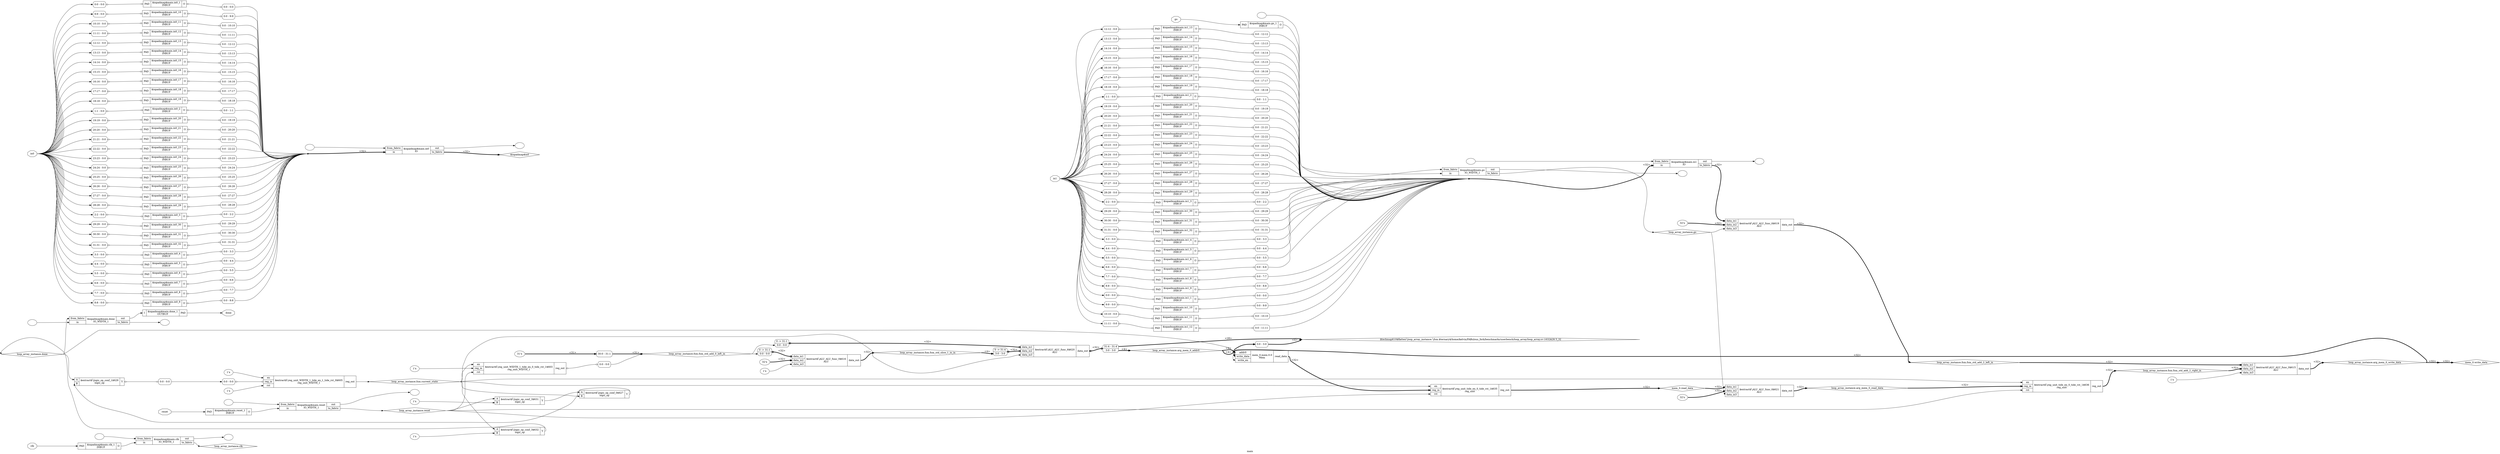 digraph "main" {
label="main";
rankdir="LR";
remincross=true;
n14 [ shape=octagon, label="clk", color="black", fontcolor="black"];
n15 [ shape=octagon, label="done", color="black", fontcolor="black"];
n16 [ shape=octagon, label="go", color="black", fontcolor="black"];
n17 [ shape=octagon, label="in0", color="black", fontcolor="black"];
n18 [ shape=octagon, label="in1", color="black", fontcolor="black"];
n19 [ shape=diamond, label="loop_array_instance.arg_mem_0_addr0", color="black", fontcolor="black"];
n20 [ shape=diamond, label="loop_array_instance.arg_mem_0_read_data", color="black", fontcolor="black"];
n21 [ shape=diamond, label="loop_array_instance.arg_mem_0_write_data", color="black", fontcolor="black"];
n22 [ shape=diamond, label="loop_array_instance.clk", color="black", fontcolor="black"];
n23 [ shape=diamond, label="loop_array_instance.done", color="black", fontcolor="black"];
n24 [ shape=diamond, label="loop_array_instance.fsm.current_state", color="black", fontcolor="black"];
n25 [ shape=diamond, label="loop_array_instance.fsm.fsm_std_add_0_left_in", color="black", fontcolor="black"];
n26 [ shape=diamond, label="loop_array_instance.fsm.fsm_std_add_2_left_in", color="black", fontcolor="black"];
n27 [ shape=diamond, label="loop_array_instance.fsm.fsm_std_add_2_right_in", color="black", fontcolor="black"];
n28 [ shape=diamond, label="loop_array_instance.fsm.fsm_std_slice_1_in_in", color="black", fontcolor="black"];
n29 [ shape=diamond, label="loop_array_instance.go", color="black", fontcolor="black"];
n30 [ shape=diamond, label="loop_array_instance.reset", color="black", fontcolor="black"];
n31 [ shape=diamond, label="mem_0.read_data", color="black", fontcolor="black"];
n32 [ shape=diamond, label="mem_0.write_data", color="black", fontcolor="black"];
n33 [ shape=octagon, label="reset", color="black", fontcolor="black"];
v0 [ label="1'x" ];
c38 [ shape=record, label="{{<p34> data_in1|<p35> data_in2|<p36> data_in3}|$extract$&#9586;ALU_ALU_func_0$615\nALU|{<p37> data_out}}",  ];
v2 [ label="32'x" ];
v3 [ label="1'x" ];
c39 [ shape=record, label="{{<p34> data_in1|<p35> data_in2|<p36> data_in3}|$extract$&#9586;ALU_ALU_func_0$616\nALU|{<p37> data_out}}",  ];
x1 [ shape=record, style=rounded, label="0 -&gt; 31:1 |<s0> 0:0 - 0:0 ", color="black", fontcolor="black" ];
x1:e -> c39:p34:w [arrowhead=odiamond, arrowtail=odiamond, dir=both, color="black", fontcolor="black", style="setlinewidth(3)", label="<32>"];
v4 [ label="32'x" ];
c40 [ shape=record, label="{{<p34> data_in1|<p35> data_in2|<p36> data_in3}|$extract$&#9586;ALU_ALU_func_6$619\nALU|{<p37> data_out}}",  ];
c41 [ shape=record, label="{{<p34> data_in1|<p35> data_in2|<p36> data_in3}|$extract$&#9586;ALU_ALU_func_6$620\nALU|{<p37> data_out}}",  ];
x5 [ shape=record, style=rounded, label="0 -&gt; 31:1 |<s0> 0:0 - 0:0 ", color="black", fontcolor="black" ];
x5:e -> c41:p34:w [arrowhead=odiamond, arrowtail=odiamond, dir=both, color="black", fontcolor="black", style="setlinewidth(3)", label="<32>"];
x6 [ shape=record, style=rounded, label="0 -&gt; 31:4 |<s0> 3:0 - 3:0 ", color="black", fontcolor="black" ];
x6:e -> c41:p35:w [arrowhead=odiamond, arrowtail=odiamond, dir=both, color="black", fontcolor="black", style="setlinewidth(3)", label="<32>"];
x7 [ shape=record, style=rounded, label="<s1> 31:4 - 31:4 |<s0> 3:0 - 3:0 ", color="black", fontcolor="black" ];
c41:p37:e -> x7:w [arrowhead=odiamond, arrowtail=odiamond, dir=both, color="black", fontcolor="black", style="setlinewidth(3)", label="<32>"];
v8 [ label="32'x" ];
c42 [ shape=record, label="{{<p34> data_in1|<p35> data_in2|<p36> data_in3}|$extract$&#9586;ALU_ALU_func_6$621\nALU|{<p37> data_out}}",  ];
c46 [ shape=record, label="{{<p43> A|<p44> B}|$extract$&#9586;logic_op_conf_0$627\nlogic_op|{<p45> Y}}",  ];
c47 [ shape=record, label="{{<p43> A|<p44> B}|$extract$&#9586;logic_op_conf_1$629\nlogic_op|{<p45> Y}}",  ];
x9 [ shape=record, style=rounded, label="<s0> 0:0 - 0:0 ", color="black", fontcolor="black" ];
c47:p45:e -> x9:w [arrowhead=odiamond, arrowtail=odiamond, dir=both, color="black", fontcolor="black", label=""];
v10 [ label="1'x" ];
c48 [ shape=record, label="{{<p43> A|<p44> B}|$extract$&#9586;logic_op_conf_3$631\nlogic_op|{<p45> Y}}",  ];
v11 [ label="1'x" ];
c49 [ shape=record, label="{{<p43> A|<p44> B}|$extract$&#9586;logic_op_conf_3$632\nlogic_op|{<p45> Y}}",  ];
v12 [ label="1'x" ];
c54 [ shape=record, label="{{<p50> en|<p51> reg_in|<p52> rst}|$extract$&#9586;reg_unit_WIDTH_1_tide_en_0_tide_rst_1$603\nreg_unit_WIDTH_1|{<p53> reg_out}}",  ];
x13 [ shape=record, style=rounded, label="<s0> 0:0 - 0:0 ", color="black", fontcolor="black" ];
c54:p53:e -> x13:w [arrowhead=odiamond, arrowtail=odiamond, dir=both, color="black", fontcolor="black", label=""];
v14 [ label="1'x" ];
v16 [ label="1'x" ];
c55 [ shape=record, label="{{<p50> en|<p51> reg_in|<p52> rst}|$extract$&#9586;reg_unit_WIDTH_1_tide_en_1_tide_rst_0$605\nreg_unit_WIDTH_1|{<p53> reg_out}}",  ];
x15 [ shape=record, style=rounded, label="<s0> 0:0 - 0:0 ", color="black", fontcolor="black" ];
x15:e -> c55:p51:w [arrowhead=odiamond, arrowtail=odiamond, dir=both, color="black", fontcolor="black", label=""];
c56 [ shape=record, label="{{<p50> en|<p51> reg_in|<p52> rst}|$extract$&#9586;reg_unit_tide_en_0_tide_rst_1$635\nreg_unit|{<p53> reg_out}}",  ];
c57 [ shape=record, label="{{<p50> en|<p51> reg_in|<p52> rst}|$extract$&#9586;reg_unit_tide_en_0_tide_rst_1$636\nreg_unit|{<p53> reg_out}}",  ];
v17 [ label="" ];
v18 [ label="" ];
c62 [ shape=record, label="{{<p58> from_fabric|<p59> in}|$iopadmap$main.clk\nIO_WIDTH_1|{<p60> out|<p61> to_fabric}}",  ];
c65 [ shape=record, label="{{<p63> PAD}|$iopadmap$main.clk_1\nINBUF|{<p64> O}}",  ];
v19 [ label="" ];
v20 [ label="" ];
c66 [ shape=record, label="{{<p58> from_fabric|<p59> in}|$iopadmap$main.done\nIO_WIDTH_1|{<p60> out|<p61> to_fabric}}",  ];
c68 [ shape=record, label="{{<p67> I}|$iopadmap$main.done_1\nOUTBUF|{<p63> PAD}}",  ];
v21 [ label="" ];
v22 [ label="" ];
c69 [ shape=record, label="{{<p58> from_fabric|<p59> in}|$iopadmap$main.go\nIO_WIDTH_1|{<p60> out|<p61> to_fabric}}",  ];
c70 [ shape=record, label="{{<p63> PAD}|$iopadmap$main.go_1\nINBUF|{<p64> O}}",  ];
v23 [ label="" ];
v24 [ label="" ];
c71 [ shape=record, label="{{<p58> from_fabric|<p59> in}|$iopadmap$main.in0\nIO|{<p60> out|<p61> to_fabric}}",  ];
c72 [ shape=record, label="{{<p63> PAD}|$iopadmap$main.in0_1\nINBUF|{<p64> O}}",  ];
x25 [ shape=record, style=rounded, label="<s0> 0:0 - 0:0 ", color="black", fontcolor="black" ];
c72:p64:e -> x25:w [arrowhead=odiamond, arrowtail=odiamond, dir=both, color="black", fontcolor="black", label=""];
x26 [ shape=record, style=rounded, label="<s0> 0:0 - 0:0 ", color="black", fontcolor="black" ];
x26:e -> c72:p63:w [arrowhead=odiamond, arrowtail=odiamond, dir=both, color="black", fontcolor="black", label=""];
c73 [ shape=record, label="{{<p63> PAD}|$iopadmap$main.in0_10\nINBUF|{<p64> O}}",  ];
x27 [ shape=record, style=rounded, label="<s0> 0:0 - 9:9 ", color="black", fontcolor="black" ];
c73:p64:e -> x27:w [arrowhead=odiamond, arrowtail=odiamond, dir=both, color="black", fontcolor="black", label=""];
x28 [ shape=record, style=rounded, label="<s0> 9:9 - 0:0 ", color="black", fontcolor="black" ];
x28:e -> c73:p63:w [arrowhead=odiamond, arrowtail=odiamond, dir=both, color="black", fontcolor="black", label=""];
c74 [ shape=record, label="{{<p63> PAD}|$iopadmap$main.in0_11\nINBUF|{<p64> O}}",  ];
x29 [ shape=record, style=rounded, label="<s0> 0:0 - 10:10 ", color="black", fontcolor="black" ];
c74:p64:e -> x29:w [arrowhead=odiamond, arrowtail=odiamond, dir=both, color="black", fontcolor="black", label=""];
x30 [ shape=record, style=rounded, label="<s0> 10:10 - 0:0 ", color="black", fontcolor="black" ];
x30:e -> c74:p63:w [arrowhead=odiamond, arrowtail=odiamond, dir=both, color="black", fontcolor="black", label=""];
c75 [ shape=record, label="{{<p63> PAD}|$iopadmap$main.in0_12\nINBUF|{<p64> O}}",  ];
x31 [ shape=record, style=rounded, label="<s0> 0:0 - 11:11 ", color="black", fontcolor="black" ];
c75:p64:e -> x31:w [arrowhead=odiamond, arrowtail=odiamond, dir=both, color="black", fontcolor="black", label=""];
x32 [ shape=record, style=rounded, label="<s0> 11:11 - 0:0 ", color="black", fontcolor="black" ];
x32:e -> c75:p63:w [arrowhead=odiamond, arrowtail=odiamond, dir=both, color="black", fontcolor="black", label=""];
c76 [ shape=record, label="{{<p63> PAD}|$iopadmap$main.in0_13\nINBUF|{<p64> O}}",  ];
x33 [ shape=record, style=rounded, label="<s0> 0:0 - 12:12 ", color="black", fontcolor="black" ];
c76:p64:e -> x33:w [arrowhead=odiamond, arrowtail=odiamond, dir=both, color="black", fontcolor="black", label=""];
x34 [ shape=record, style=rounded, label="<s0> 12:12 - 0:0 ", color="black", fontcolor="black" ];
x34:e -> c76:p63:w [arrowhead=odiamond, arrowtail=odiamond, dir=both, color="black", fontcolor="black", label=""];
c77 [ shape=record, label="{{<p63> PAD}|$iopadmap$main.in0_14\nINBUF|{<p64> O}}",  ];
x35 [ shape=record, style=rounded, label="<s0> 0:0 - 13:13 ", color="black", fontcolor="black" ];
c77:p64:e -> x35:w [arrowhead=odiamond, arrowtail=odiamond, dir=both, color="black", fontcolor="black", label=""];
x36 [ shape=record, style=rounded, label="<s0> 13:13 - 0:0 ", color="black", fontcolor="black" ];
x36:e -> c77:p63:w [arrowhead=odiamond, arrowtail=odiamond, dir=both, color="black", fontcolor="black", label=""];
c78 [ shape=record, label="{{<p63> PAD}|$iopadmap$main.in0_15\nINBUF|{<p64> O}}",  ];
x37 [ shape=record, style=rounded, label="<s0> 0:0 - 14:14 ", color="black", fontcolor="black" ];
c78:p64:e -> x37:w [arrowhead=odiamond, arrowtail=odiamond, dir=both, color="black", fontcolor="black", label=""];
x38 [ shape=record, style=rounded, label="<s0> 14:14 - 0:0 ", color="black", fontcolor="black" ];
x38:e -> c78:p63:w [arrowhead=odiamond, arrowtail=odiamond, dir=both, color="black", fontcolor="black", label=""];
c79 [ shape=record, label="{{<p63> PAD}|$iopadmap$main.in0_16\nINBUF|{<p64> O}}",  ];
x39 [ shape=record, style=rounded, label="<s0> 0:0 - 15:15 ", color="black", fontcolor="black" ];
c79:p64:e -> x39:w [arrowhead=odiamond, arrowtail=odiamond, dir=both, color="black", fontcolor="black", label=""];
x40 [ shape=record, style=rounded, label="<s0> 15:15 - 0:0 ", color="black", fontcolor="black" ];
x40:e -> c79:p63:w [arrowhead=odiamond, arrowtail=odiamond, dir=both, color="black", fontcolor="black", label=""];
c80 [ shape=record, label="{{<p63> PAD}|$iopadmap$main.in0_17\nINBUF|{<p64> O}}",  ];
x41 [ shape=record, style=rounded, label="<s0> 0:0 - 16:16 ", color="black", fontcolor="black" ];
c80:p64:e -> x41:w [arrowhead=odiamond, arrowtail=odiamond, dir=both, color="black", fontcolor="black", label=""];
x42 [ shape=record, style=rounded, label="<s0> 16:16 - 0:0 ", color="black", fontcolor="black" ];
x42:e -> c80:p63:w [arrowhead=odiamond, arrowtail=odiamond, dir=both, color="black", fontcolor="black", label=""];
c81 [ shape=record, label="{{<p63> PAD}|$iopadmap$main.in0_18\nINBUF|{<p64> O}}",  ];
x43 [ shape=record, style=rounded, label="<s0> 0:0 - 17:17 ", color="black", fontcolor="black" ];
c81:p64:e -> x43:w [arrowhead=odiamond, arrowtail=odiamond, dir=both, color="black", fontcolor="black", label=""];
x44 [ shape=record, style=rounded, label="<s0> 17:17 - 0:0 ", color="black", fontcolor="black" ];
x44:e -> c81:p63:w [arrowhead=odiamond, arrowtail=odiamond, dir=both, color="black", fontcolor="black", label=""];
c82 [ shape=record, label="{{<p63> PAD}|$iopadmap$main.in0_19\nINBUF|{<p64> O}}",  ];
x45 [ shape=record, style=rounded, label="<s0> 0:0 - 18:18 ", color="black", fontcolor="black" ];
c82:p64:e -> x45:w [arrowhead=odiamond, arrowtail=odiamond, dir=both, color="black", fontcolor="black", label=""];
x46 [ shape=record, style=rounded, label="<s0> 18:18 - 0:0 ", color="black", fontcolor="black" ];
x46:e -> c82:p63:w [arrowhead=odiamond, arrowtail=odiamond, dir=both, color="black", fontcolor="black", label=""];
c83 [ shape=record, label="{{<p63> PAD}|$iopadmap$main.in0_2\nINBUF|{<p64> O}}",  ];
x47 [ shape=record, style=rounded, label="<s0> 0:0 - 1:1 ", color="black", fontcolor="black" ];
c83:p64:e -> x47:w [arrowhead=odiamond, arrowtail=odiamond, dir=both, color="black", fontcolor="black", label=""];
x48 [ shape=record, style=rounded, label="<s0> 1:1 - 0:0 ", color="black", fontcolor="black" ];
x48:e -> c83:p63:w [arrowhead=odiamond, arrowtail=odiamond, dir=both, color="black", fontcolor="black", label=""];
c84 [ shape=record, label="{{<p63> PAD}|$iopadmap$main.in0_20\nINBUF|{<p64> O}}",  ];
x49 [ shape=record, style=rounded, label="<s0> 0:0 - 19:19 ", color="black", fontcolor="black" ];
c84:p64:e -> x49:w [arrowhead=odiamond, arrowtail=odiamond, dir=both, color="black", fontcolor="black", label=""];
x50 [ shape=record, style=rounded, label="<s0> 19:19 - 0:0 ", color="black", fontcolor="black" ];
x50:e -> c84:p63:w [arrowhead=odiamond, arrowtail=odiamond, dir=both, color="black", fontcolor="black", label=""];
c85 [ shape=record, label="{{<p63> PAD}|$iopadmap$main.in0_21\nINBUF|{<p64> O}}",  ];
x51 [ shape=record, style=rounded, label="<s0> 0:0 - 20:20 ", color="black", fontcolor="black" ];
c85:p64:e -> x51:w [arrowhead=odiamond, arrowtail=odiamond, dir=both, color="black", fontcolor="black", label=""];
x52 [ shape=record, style=rounded, label="<s0> 20:20 - 0:0 ", color="black", fontcolor="black" ];
x52:e -> c85:p63:w [arrowhead=odiamond, arrowtail=odiamond, dir=both, color="black", fontcolor="black", label=""];
c86 [ shape=record, label="{{<p63> PAD}|$iopadmap$main.in0_22\nINBUF|{<p64> O}}",  ];
x53 [ shape=record, style=rounded, label="<s0> 0:0 - 21:21 ", color="black", fontcolor="black" ];
c86:p64:e -> x53:w [arrowhead=odiamond, arrowtail=odiamond, dir=both, color="black", fontcolor="black", label=""];
x54 [ shape=record, style=rounded, label="<s0> 21:21 - 0:0 ", color="black", fontcolor="black" ];
x54:e -> c86:p63:w [arrowhead=odiamond, arrowtail=odiamond, dir=both, color="black", fontcolor="black", label=""];
c87 [ shape=record, label="{{<p63> PAD}|$iopadmap$main.in0_23\nINBUF|{<p64> O}}",  ];
x55 [ shape=record, style=rounded, label="<s0> 0:0 - 22:22 ", color="black", fontcolor="black" ];
c87:p64:e -> x55:w [arrowhead=odiamond, arrowtail=odiamond, dir=both, color="black", fontcolor="black", label=""];
x56 [ shape=record, style=rounded, label="<s0> 22:22 - 0:0 ", color="black", fontcolor="black" ];
x56:e -> c87:p63:w [arrowhead=odiamond, arrowtail=odiamond, dir=both, color="black", fontcolor="black", label=""];
c88 [ shape=record, label="{{<p63> PAD}|$iopadmap$main.in0_24\nINBUF|{<p64> O}}",  ];
x57 [ shape=record, style=rounded, label="<s0> 0:0 - 23:23 ", color="black", fontcolor="black" ];
c88:p64:e -> x57:w [arrowhead=odiamond, arrowtail=odiamond, dir=both, color="black", fontcolor="black", label=""];
x58 [ shape=record, style=rounded, label="<s0> 23:23 - 0:0 ", color="black", fontcolor="black" ];
x58:e -> c88:p63:w [arrowhead=odiamond, arrowtail=odiamond, dir=both, color="black", fontcolor="black", label=""];
c89 [ shape=record, label="{{<p63> PAD}|$iopadmap$main.in0_25\nINBUF|{<p64> O}}",  ];
x59 [ shape=record, style=rounded, label="<s0> 0:0 - 24:24 ", color="black", fontcolor="black" ];
c89:p64:e -> x59:w [arrowhead=odiamond, arrowtail=odiamond, dir=both, color="black", fontcolor="black", label=""];
x60 [ shape=record, style=rounded, label="<s0> 24:24 - 0:0 ", color="black", fontcolor="black" ];
x60:e -> c89:p63:w [arrowhead=odiamond, arrowtail=odiamond, dir=both, color="black", fontcolor="black", label=""];
c90 [ shape=record, label="{{<p63> PAD}|$iopadmap$main.in0_26\nINBUF|{<p64> O}}",  ];
x61 [ shape=record, style=rounded, label="<s0> 0:0 - 25:25 ", color="black", fontcolor="black" ];
c90:p64:e -> x61:w [arrowhead=odiamond, arrowtail=odiamond, dir=both, color="black", fontcolor="black", label=""];
x62 [ shape=record, style=rounded, label="<s0> 25:25 - 0:0 ", color="black", fontcolor="black" ];
x62:e -> c90:p63:w [arrowhead=odiamond, arrowtail=odiamond, dir=both, color="black", fontcolor="black", label=""];
c91 [ shape=record, label="{{<p63> PAD}|$iopadmap$main.in0_27\nINBUF|{<p64> O}}",  ];
x63 [ shape=record, style=rounded, label="<s0> 0:0 - 26:26 ", color="black", fontcolor="black" ];
c91:p64:e -> x63:w [arrowhead=odiamond, arrowtail=odiamond, dir=both, color="black", fontcolor="black", label=""];
x64 [ shape=record, style=rounded, label="<s0> 26:26 - 0:0 ", color="black", fontcolor="black" ];
x64:e -> c91:p63:w [arrowhead=odiamond, arrowtail=odiamond, dir=both, color="black", fontcolor="black", label=""];
c92 [ shape=record, label="{{<p63> PAD}|$iopadmap$main.in0_28\nINBUF|{<p64> O}}",  ];
x65 [ shape=record, style=rounded, label="<s0> 0:0 - 27:27 ", color="black", fontcolor="black" ];
c92:p64:e -> x65:w [arrowhead=odiamond, arrowtail=odiamond, dir=both, color="black", fontcolor="black", label=""];
x66 [ shape=record, style=rounded, label="<s0> 27:27 - 0:0 ", color="black", fontcolor="black" ];
x66:e -> c92:p63:w [arrowhead=odiamond, arrowtail=odiamond, dir=both, color="black", fontcolor="black", label=""];
c93 [ shape=record, label="{{<p63> PAD}|$iopadmap$main.in0_29\nINBUF|{<p64> O}}",  ];
x67 [ shape=record, style=rounded, label="<s0> 0:0 - 28:28 ", color="black", fontcolor="black" ];
c93:p64:e -> x67:w [arrowhead=odiamond, arrowtail=odiamond, dir=both, color="black", fontcolor="black", label=""];
x68 [ shape=record, style=rounded, label="<s0> 28:28 - 0:0 ", color="black", fontcolor="black" ];
x68:e -> c93:p63:w [arrowhead=odiamond, arrowtail=odiamond, dir=both, color="black", fontcolor="black", label=""];
c94 [ shape=record, label="{{<p63> PAD}|$iopadmap$main.in0_3\nINBUF|{<p64> O}}",  ];
x69 [ shape=record, style=rounded, label="<s0> 0:0 - 2:2 ", color="black", fontcolor="black" ];
c94:p64:e -> x69:w [arrowhead=odiamond, arrowtail=odiamond, dir=both, color="black", fontcolor="black", label=""];
x70 [ shape=record, style=rounded, label="<s0> 2:2 - 0:0 ", color="black", fontcolor="black" ];
x70:e -> c94:p63:w [arrowhead=odiamond, arrowtail=odiamond, dir=both, color="black", fontcolor="black", label=""];
c95 [ shape=record, label="{{<p63> PAD}|$iopadmap$main.in0_30\nINBUF|{<p64> O}}",  ];
x71 [ shape=record, style=rounded, label="<s0> 0:0 - 29:29 ", color="black", fontcolor="black" ];
c95:p64:e -> x71:w [arrowhead=odiamond, arrowtail=odiamond, dir=both, color="black", fontcolor="black", label=""];
x72 [ shape=record, style=rounded, label="<s0> 29:29 - 0:0 ", color="black", fontcolor="black" ];
x72:e -> c95:p63:w [arrowhead=odiamond, arrowtail=odiamond, dir=both, color="black", fontcolor="black", label=""];
c96 [ shape=record, label="{{<p63> PAD}|$iopadmap$main.in0_31\nINBUF|{<p64> O}}",  ];
x73 [ shape=record, style=rounded, label="<s0> 0:0 - 30:30 ", color="black", fontcolor="black" ];
c96:p64:e -> x73:w [arrowhead=odiamond, arrowtail=odiamond, dir=both, color="black", fontcolor="black", label=""];
x74 [ shape=record, style=rounded, label="<s0> 30:30 - 0:0 ", color="black", fontcolor="black" ];
x74:e -> c96:p63:w [arrowhead=odiamond, arrowtail=odiamond, dir=both, color="black", fontcolor="black", label=""];
c97 [ shape=record, label="{{<p63> PAD}|$iopadmap$main.in0_32\nINBUF|{<p64> O}}",  ];
x75 [ shape=record, style=rounded, label="<s0> 0:0 - 31:31 ", color="black", fontcolor="black" ];
c97:p64:e -> x75:w [arrowhead=odiamond, arrowtail=odiamond, dir=both, color="black", fontcolor="black", label=""];
x76 [ shape=record, style=rounded, label="<s0> 31:31 - 0:0 ", color="black", fontcolor="black" ];
x76:e -> c97:p63:w [arrowhead=odiamond, arrowtail=odiamond, dir=both, color="black", fontcolor="black", label=""];
c98 [ shape=record, label="{{<p63> PAD}|$iopadmap$main.in0_4\nINBUF|{<p64> O}}",  ];
x77 [ shape=record, style=rounded, label="<s0> 0:0 - 3:3 ", color="black", fontcolor="black" ];
c98:p64:e -> x77:w [arrowhead=odiamond, arrowtail=odiamond, dir=both, color="black", fontcolor="black", label=""];
x78 [ shape=record, style=rounded, label="<s0> 3:3 - 0:0 ", color="black", fontcolor="black" ];
x78:e -> c98:p63:w [arrowhead=odiamond, arrowtail=odiamond, dir=both, color="black", fontcolor="black", label=""];
c99 [ shape=record, label="{{<p63> PAD}|$iopadmap$main.in0_5\nINBUF|{<p64> O}}",  ];
x79 [ shape=record, style=rounded, label="<s0> 0:0 - 4:4 ", color="black", fontcolor="black" ];
c99:p64:e -> x79:w [arrowhead=odiamond, arrowtail=odiamond, dir=both, color="black", fontcolor="black", label=""];
x80 [ shape=record, style=rounded, label="<s0> 4:4 - 0:0 ", color="black", fontcolor="black" ];
x80:e -> c99:p63:w [arrowhead=odiamond, arrowtail=odiamond, dir=both, color="black", fontcolor="black", label=""];
c100 [ shape=record, label="{{<p63> PAD}|$iopadmap$main.in0_6\nINBUF|{<p64> O}}",  ];
x81 [ shape=record, style=rounded, label="<s0> 0:0 - 5:5 ", color="black", fontcolor="black" ];
c100:p64:e -> x81:w [arrowhead=odiamond, arrowtail=odiamond, dir=both, color="black", fontcolor="black", label=""];
x82 [ shape=record, style=rounded, label="<s0> 5:5 - 0:0 ", color="black", fontcolor="black" ];
x82:e -> c100:p63:w [arrowhead=odiamond, arrowtail=odiamond, dir=both, color="black", fontcolor="black", label=""];
c101 [ shape=record, label="{{<p63> PAD}|$iopadmap$main.in0_7\nINBUF|{<p64> O}}",  ];
x83 [ shape=record, style=rounded, label="<s0> 0:0 - 6:6 ", color="black", fontcolor="black" ];
c101:p64:e -> x83:w [arrowhead=odiamond, arrowtail=odiamond, dir=both, color="black", fontcolor="black", label=""];
x84 [ shape=record, style=rounded, label="<s0> 6:6 - 0:0 ", color="black", fontcolor="black" ];
x84:e -> c101:p63:w [arrowhead=odiamond, arrowtail=odiamond, dir=both, color="black", fontcolor="black", label=""];
c102 [ shape=record, label="{{<p63> PAD}|$iopadmap$main.in0_8\nINBUF|{<p64> O}}",  ];
x85 [ shape=record, style=rounded, label="<s0> 0:0 - 7:7 ", color="black", fontcolor="black" ];
c102:p64:e -> x85:w [arrowhead=odiamond, arrowtail=odiamond, dir=both, color="black", fontcolor="black", label=""];
x86 [ shape=record, style=rounded, label="<s0> 7:7 - 0:0 ", color="black", fontcolor="black" ];
x86:e -> c102:p63:w [arrowhead=odiamond, arrowtail=odiamond, dir=both, color="black", fontcolor="black", label=""];
c103 [ shape=record, label="{{<p63> PAD}|$iopadmap$main.in0_9\nINBUF|{<p64> O}}",  ];
x87 [ shape=record, style=rounded, label="<s0> 0:0 - 8:8 ", color="black", fontcolor="black" ];
c103:p64:e -> x87:w [arrowhead=odiamond, arrowtail=odiamond, dir=both, color="black", fontcolor="black", label=""];
x88 [ shape=record, style=rounded, label="<s0> 8:8 - 0:0 ", color="black", fontcolor="black" ];
x88:e -> c103:p63:w [arrowhead=odiamond, arrowtail=odiamond, dir=both, color="black", fontcolor="black", label=""];
v89 [ label="" ];
v90 [ label="" ];
c104 [ shape=record, label="{{<p58> from_fabric|<p59> in}|$iopadmap$main.in1\nIO|{<p60> out|<p61> to_fabric}}",  ];
c105 [ shape=record, label="{{<p63> PAD}|$iopadmap$main.in1_1\nINBUF|{<p64> O}}",  ];
x91 [ shape=record, style=rounded, label="<s0> 0:0 - 0:0 ", color="black", fontcolor="black" ];
c105:p64:e -> x91:w [arrowhead=odiamond, arrowtail=odiamond, dir=both, color="black", fontcolor="black", label=""];
x92 [ shape=record, style=rounded, label="<s0> 0:0 - 0:0 ", color="black", fontcolor="black" ];
x92:e -> c105:p63:w [arrowhead=odiamond, arrowtail=odiamond, dir=both, color="black", fontcolor="black", label=""];
c106 [ shape=record, label="{{<p63> PAD}|$iopadmap$main.in1_10\nINBUF|{<p64> O}}",  ];
x93 [ shape=record, style=rounded, label="<s0> 0:0 - 9:9 ", color="black", fontcolor="black" ];
c106:p64:e -> x93:w [arrowhead=odiamond, arrowtail=odiamond, dir=both, color="black", fontcolor="black", label=""];
x94 [ shape=record, style=rounded, label="<s0> 9:9 - 0:0 ", color="black", fontcolor="black" ];
x94:e -> c106:p63:w [arrowhead=odiamond, arrowtail=odiamond, dir=both, color="black", fontcolor="black", label=""];
c107 [ shape=record, label="{{<p63> PAD}|$iopadmap$main.in1_11\nINBUF|{<p64> O}}",  ];
x95 [ shape=record, style=rounded, label="<s0> 0:0 - 10:10 ", color="black", fontcolor="black" ];
c107:p64:e -> x95:w [arrowhead=odiamond, arrowtail=odiamond, dir=both, color="black", fontcolor="black", label=""];
x96 [ shape=record, style=rounded, label="<s0> 10:10 - 0:0 ", color="black", fontcolor="black" ];
x96:e -> c107:p63:w [arrowhead=odiamond, arrowtail=odiamond, dir=both, color="black", fontcolor="black", label=""];
c108 [ shape=record, label="{{<p63> PAD}|$iopadmap$main.in1_12\nINBUF|{<p64> O}}",  ];
x97 [ shape=record, style=rounded, label="<s0> 0:0 - 11:11 ", color="black", fontcolor="black" ];
c108:p64:e -> x97:w [arrowhead=odiamond, arrowtail=odiamond, dir=both, color="black", fontcolor="black", label=""];
x98 [ shape=record, style=rounded, label="<s0> 11:11 - 0:0 ", color="black", fontcolor="black" ];
x98:e -> c108:p63:w [arrowhead=odiamond, arrowtail=odiamond, dir=both, color="black", fontcolor="black", label=""];
c109 [ shape=record, label="{{<p63> PAD}|$iopadmap$main.in1_13\nINBUF|{<p64> O}}",  ];
x99 [ shape=record, style=rounded, label="<s0> 0:0 - 12:12 ", color="black", fontcolor="black" ];
c109:p64:e -> x99:w [arrowhead=odiamond, arrowtail=odiamond, dir=both, color="black", fontcolor="black", label=""];
x100 [ shape=record, style=rounded, label="<s0> 12:12 - 0:0 ", color="black", fontcolor="black" ];
x100:e -> c109:p63:w [arrowhead=odiamond, arrowtail=odiamond, dir=both, color="black", fontcolor="black", label=""];
c110 [ shape=record, label="{{<p63> PAD}|$iopadmap$main.in1_14\nINBUF|{<p64> O}}",  ];
x101 [ shape=record, style=rounded, label="<s0> 0:0 - 13:13 ", color="black", fontcolor="black" ];
c110:p64:e -> x101:w [arrowhead=odiamond, arrowtail=odiamond, dir=both, color="black", fontcolor="black", label=""];
x102 [ shape=record, style=rounded, label="<s0> 13:13 - 0:0 ", color="black", fontcolor="black" ];
x102:e -> c110:p63:w [arrowhead=odiamond, arrowtail=odiamond, dir=both, color="black", fontcolor="black", label=""];
c111 [ shape=record, label="{{<p63> PAD}|$iopadmap$main.in1_15\nINBUF|{<p64> O}}",  ];
x103 [ shape=record, style=rounded, label="<s0> 0:0 - 14:14 ", color="black", fontcolor="black" ];
c111:p64:e -> x103:w [arrowhead=odiamond, arrowtail=odiamond, dir=both, color="black", fontcolor="black", label=""];
x104 [ shape=record, style=rounded, label="<s0> 14:14 - 0:0 ", color="black", fontcolor="black" ];
x104:e -> c111:p63:w [arrowhead=odiamond, arrowtail=odiamond, dir=both, color="black", fontcolor="black", label=""];
c112 [ shape=record, label="{{<p63> PAD}|$iopadmap$main.in1_16\nINBUF|{<p64> O}}",  ];
x105 [ shape=record, style=rounded, label="<s0> 0:0 - 15:15 ", color="black", fontcolor="black" ];
c112:p64:e -> x105:w [arrowhead=odiamond, arrowtail=odiamond, dir=both, color="black", fontcolor="black", label=""];
x106 [ shape=record, style=rounded, label="<s0> 15:15 - 0:0 ", color="black", fontcolor="black" ];
x106:e -> c112:p63:w [arrowhead=odiamond, arrowtail=odiamond, dir=both, color="black", fontcolor="black", label=""];
c113 [ shape=record, label="{{<p63> PAD}|$iopadmap$main.in1_17\nINBUF|{<p64> O}}",  ];
x107 [ shape=record, style=rounded, label="<s0> 0:0 - 16:16 ", color="black", fontcolor="black" ];
c113:p64:e -> x107:w [arrowhead=odiamond, arrowtail=odiamond, dir=both, color="black", fontcolor="black", label=""];
x108 [ shape=record, style=rounded, label="<s0> 16:16 - 0:0 ", color="black", fontcolor="black" ];
x108:e -> c113:p63:w [arrowhead=odiamond, arrowtail=odiamond, dir=both, color="black", fontcolor="black", label=""];
c114 [ shape=record, label="{{<p63> PAD}|$iopadmap$main.in1_18\nINBUF|{<p64> O}}",  ];
x109 [ shape=record, style=rounded, label="<s0> 0:0 - 17:17 ", color="black", fontcolor="black" ];
c114:p64:e -> x109:w [arrowhead=odiamond, arrowtail=odiamond, dir=both, color="black", fontcolor="black", label=""];
x110 [ shape=record, style=rounded, label="<s0> 17:17 - 0:0 ", color="black", fontcolor="black" ];
x110:e -> c114:p63:w [arrowhead=odiamond, arrowtail=odiamond, dir=both, color="black", fontcolor="black", label=""];
c115 [ shape=record, label="{{<p63> PAD}|$iopadmap$main.in1_19\nINBUF|{<p64> O}}",  ];
x111 [ shape=record, style=rounded, label="<s0> 0:0 - 18:18 ", color="black", fontcolor="black" ];
c115:p64:e -> x111:w [arrowhead=odiamond, arrowtail=odiamond, dir=both, color="black", fontcolor="black", label=""];
x112 [ shape=record, style=rounded, label="<s0> 18:18 - 0:0 ", color="black", fontcolor="black" ];
x112:e -> c115:p63:w [arrowhead=odiamond, arrowtail=odiamond, dir=both, color="black", fontcolor="black", label=""];
c116 [ shape=record, label="{{<p63> PAD}|$iopadmap$main.in1_2\nINBUF|{<p64> O}}",  ];
x113 [ shape=record, style=rounded, label="<s0> 0:0 - 1:1 ", color="black", fontcolor="black" ];
c116:p64:e -> x113:w [arrowhead=odiamond, arrowtail=odiamond, dir=both, color="black", fontcolor="black", label=""];
x114 [ shape=record, style=rounded, label="<s0> 1:1 - 0:0 ", color="black", fontcolor="black" ];
x114:e -> c116:p63:w [arrowhead=odiamond, arrowtail=odiamond, dir=both, color="black", fontcolor="black", label=""];
c117 [ shape=record, label="{{<p63> PAD}|$iopadmap$main.in1_20\nINBUF|{<p64> O}}",  ];
x115 [ shape=record, style=rounded, label="<s0> 0:0 - 19:19 ", color="black", fontcolor="black" ];
c117:p64:e -> x115:w [arrowhead=odiamond, arrowtail=odiamond, dir=both, color="black", fontcolor="black", label=""];
x116 [ shape=record, style=rounded, label="<s0> 19:19 - 0:0 ", color="black", fontcolor="black" ];
x116:e -> c117:p63:w [arrowhead=odiamond, arrowtail=odiamond, dir=both, color="black", fontcolor="black", label=""];
c118 [ shape=record, label="{{<p63> PAD}|$iopadmap$main.in1_21\nINBUF|{<p64> O}}",  ];
x117 [ shape=record, style=rounded, label="<s0> 0:0 - 20:20 ", color="black", fontcolor="black" ];
c118:p64:e -> x117:w [arrowhead=odiamond, arrowtail=odiamond, dir=both, color="black", fontcolor="black", label=""];
x118 [ shape=record, style=rounded, label="<s0> 20:20 - 0:0 ", color="black", fontcolor="black" ];
x118:e -> c118:p63:w [arrowhead=odiamond, arrowtail=odiamond, dir=both, color="black", fontcolor="black", label=""];
c119 [ shape=record, label="{{<p63> PAD}|$iopadmap$main.in1_22\nINBUF|{<p64> O}}",  ];
x119 [ shape=record, style=rounded, label="<s0> 0:0 - 21:21 ", color="black", fontcolor="black" ];
c119:p64:e -> x119:w [arrowhead=odiamond, arrowtail=odiamond, dir=both, color="black", fontcolor="black", label=""];
x120 [ shape=record, style=rounded, label="<s0> 21:21 - 0:0 ", color="black", fontcolor="black" ];
x120:e -> c119:p63:w [arrowhead=odiamond, arrowtail=odiamond, dir=both, color="black", fontcolor="black", label=""];
c120 [ shape=record, label="{{<p63> PAD}|$iopadmap$main.in1_23\nINBUF|{<p64> O}}",  ];
x121 [ shape=record, style=rounded, label="<s0> 0:0 - 22:22 ", color="black", fontcolor="black" ];
c120:p64:e -> x121:w [arrowhead=odiamond, arrowtail=odiamond, dir=both, color="black", fontcolor="black", label=""];
x122 [ shape=record, style=rounded, label="<s0> 22:22 - 0:0 ", color="black", fontcolor="black" ];
x122:e -> c120:p63:w [arrowhead=odiamond, arrowtail=odiamond, dir=both, color="black", fontcolor="black", label=""];
c121 [ shape=record, label="{{<p63> PAD}|$iopadmap$main.in1_24\nINBUF|{<p64> O}}",  ];
x123 [ shape=record, style=rounded, label="<s0> 0:0 - 23:23 ", color="black", fontcolor="black" ];
c121:p64:e -> x123:w [arrowhead=odiamond, arrowtail=odiamond, dir=both, color="black", fontcolor="black", label=""];
x124 [ shape=record, style=rounded, label="<s0> 23:23 - 0:0 ", color="black", fontcolor="black" ];
x124:e -> c121:p63:w [arrowhead=odiamond, arrowtail=odiamond, dir=both, color="black", fontcolor="black", label=""];
c122 [ shape=record, label="{{<p63> PAD}|$iopadmap$main.in1_25\nINBUF|{<p64> O}}",  ];
x125 [ shape=record, style=rounded, label="<s0> 0:0 - 24:24 ", color="black", fontcolor="black" ];
c122:p64:e -> x125:w [arrowhead=odiamond, arrowtail=odiamond, dir=both, color="black", fontcolor="black", label=""];
x126 [ shape=record, style=rounded, label="<s0> 24:24 - 0:0 ", color="black", fontcolor="black" ];
x126:e -> c122:p63:w [arrowhead=odiamond, arrowtail=odiamond, dir=both, color="black", fontcolor="black", label=""];
c123 [ shape=record, label="{{<p63> PAD}|$iopadmap$main.in1_26\nINBUF|{<p64> O}}",  ];
x127 [ shape=record, style=rounded, label="<s0> 0:0 - 25:25 ", color="black", fontcolor="black" ];
c123:p64:e -> x127:w [arrowhead=odiamond, arrowtail=odiamond, dir=both, color="black", fontcolor="black", label=""];
x128 [ shape=record, style=rounded, label="<s0> 25:25 - 0:0 ", color="black", fontcolor="black" ];
x128:e -> c123:p63:w [arrowhead=odiamond, arrowtail=odiamond, dir=both, color="black", fontcolor="black", label=""];
c124 [ shape=record, label="{{<p63> PAD}|$iopadmap$main.in1_27\nINBUF|{<p64> O}}",  ];
x129 [ shape=record, style=rounded, label="<s0> 0:0 - 26:26 ", color="black", fontcolor="black" ];
c124:p64:e -> x129:w [arrowhead=odiamond, arrowtail=odiamond, dir=both, color="black", fontcolor="black", label=""];
x130 [ shape=record, style=rounded, label="<s0> 26:26 - 0:0 ", color="black", fontcolor="black" ];
x130:e -> c124:p63:w [arrowhead=odiamond, arrowtail=odiamond, dir=both, color="black", fontcolor="black", label=""];
c125 [ shape=record, label="{{<p63> PAD}|$iopadmap$main.in1_28\nINBUF|{<p64> O}}",  ];
x131 [ shape=record, style=rounded, label="<s0> 0:0 - 27:27 ", color="black", fontcolor="black" ];
c125:p64:e -> x131:w [arrowhead=odiamond, arrowtail=odiamond, dir=both, color="black", fontcolor="black", label=""];
x132 [ shape=record, style=rounded, label="<s0> 27:27 - 0:0 ", color="black", fontcolor="black" ];
x132:e -> c125:p63:w [arrowhead=odiamond, arrowtail=odiamond, dir=both, color="black", fontcolor="black", label=""];
c126 [ shape=record, label="{{<p63> PAD}|$iopadmap$main.in1_29\nINBUF|{<p64> O}}",  ];
x133 [ shape=record, style=rounded, label="<s0> 0:0 - 28:28 ", color="black", fontcolor="black" ];
c126:p64:e -> x133:w [arrowhead=odiamond, arrowtail=odiamond, dir=both, color="black", fontcolor="black", label=""];
x134 [ shape=record, style=rounded, label="<s0> 28:28 - 0:0 ", color="black", fontcolor="black" ];
x134:e -> c126:p63:w [arrowhead=odiamond, arrowtail=odiamond, dir=both, color="black", fontcolor="black", label=""];
c127 [ shape=record, label="{{<p63> PAD}|$iopadmap$main.in1_3\nINBUF|{<p64> O}}",  ];
x135 [ shape=record, style=rounded, label="<s0> 0:0 - 2:2 ", color="black", fontcolor="black" ];
c127:p64:e -> x135:w [arrowhead=odiamond, arrowtail=odiamond, dir=both, color="black", fontcolor="black", label=""];
x136 [ shape=record, style=rounded, label="<s0> 2:2 - 0:0 ", color="black", fontcolor="black" ];
x136:e -> c127:p63:w [arrowhead=odiamond, arrowtail=odiamond, dir=both, color="black", fontcolor="black", label=""];
c128 [ shape=record, label="{{<p63> PAD}|$iopadmap$main.in1_30\nINBUF|{<p64> O}}",  ];
x137 [ shape=record, style=rounded, label="<s0> 0:0 - 29:29 ", color="black", fontcolor="black" ];
c128:p64:e -> x137:w [arrowhead=odiamond, arrowtail=odiamond, dir=both, color="black", fontcolor="black", label=""];
x138 [ shape=record, style=rounded, label="<s0> 29:29 - 0:0 ", color="black", fontcolor="black" ];
x138:e -> c128:p63:w [arrowhead=odiamond, arrowtail=odiamond, dir=both, color="black", fontcolor="black", label=""];
c129 [ shape=record, label="{{<p63> PAD}|$iopadmap$main.in1_31\nINBUF|{<p64> O}}",  ];
x139 [ shape=record, style=rounded, label="<s0> 0:0 - 30:30 ", color="black", fontcolor="black" ];
c129:p64:e -> x139:w [arrowhead=odiamond, arrowtail=odiamond, dir=both, color="black", fontcolor="black", label=""];
x140 [ shape=record, style=rounded, label="<s0> 30:30 - 0:0 ", color="black", fontcolor="black" ];
x140:e -> c129:p63:w [arrowhead=odiamond, arrowtail=odiamond, dir=both, color="black", fontcolor="black", label=""];
c130 [ shape=record, label="{{<p63> PAD}|$iopadmap$main.in1_32\nINBUF|{<p64> O}}",  ];
x141 [ shape=record, style=rounded, label="<s0> 0:0 - 31:31 ", color="black", fontcolor="black" ];
c130:p64:e -> x141:w [arrowhead=odiamond, arrowtail=odiamond, dir=both, color="black", fontcolor="black", label=""];
x142 [ shape=record, style=rounded, label="<s0> 31:31 - 0:0 ", color="black", fontcolor="black" ];
x142:e -> c130:p63:w [arrowhead=odiamond, arrowtail=odiamond, dir=both, color="black", fontcolor="black", label=""];
c131 [ shape=record, label="{{<p63> PAD}|$iopadmap$main.in1_4\nINBUF|{<p64> O}}",  ];
x143 [ shape=record, style=rounded, label="<s0> 0:0 - 3:3 ", color="black", fontcolor="black" ];
c131:p64:e -> x143:w [arrowhead=odiamond, arrowtail=odiamond, dir=both, color="black", fontcolor="black", label=""];
x144 [ shape=record, style=rounded, label="<s0> 3:3 - 0:0 ", color="black", fontcolor="black" ];
x144:e -> c131:p63:w [arrowhead=odiamond, arrowtail=odiamond, dir=both, color="black", fontcolor="black", label=""];
c132 [ shape=record, label="{{<p63> PAD}|$iopadmap$main.in1_5\nINBUF|{<p64> O}}",  ];
x145 [ shape=record, style=rounded, label="<s0> 0:0 - 4:4 ", color="black", fontcolor="black" ];
c132:p64:e -> x145:w [arrowhead=odiamond, arrowtail=odiamond, dir=both, color="black", fontcolor="black", label=""];
x146 [ shape=record, style=rounded, label="<s0> 4:4 - 0:0 ", color="black", fontcolor="black" ];
x146:e -> c132:p63:w [arrowhead=odiamond, arrowtail=odiamond, dir=both, color="black", fontcolor="black", label=""];
c133 [ shape=record, label="{{<p63> PAD}|$iopadmap$main.in1_6\nINBUF|{<p64> O}}",  ];
x147 [ shape=record, style=rounded, label="<s0> 0:0 - 5:5 ", color="black", fontcolor="black" ];
c133:p64:e -> x147:w [arrowhead=odiamond, arrowtail=odiamond, dir=both, color="black", fontcolor="black", label=""];
x148 [ shape=record, style=rounded, label="<s0> 5:5 - 0:0 ", color="black", fontcolor="black" ];
x148:e -> c133:p63:w [arrowhead=odiamond, arrowtail=odiamond, dir=both, color="black", fontcolor="black", label=""];
c134 [ shape=record, label="{{<p63> PAD}|$iopadmap$main.in1_7\nINBUF|{<p64> O}}",  ];
x149 [ shape=record, style=rounded, label="<s0> 0:0 - 6:6 ", color="black", fontcolor="black" ];
c134:p64:e -> x149:w [arrowhead=odiamond, arrowtail=odiamond, dir=both, color="black", fontcolor="black", label=""];
x150 [ shape=record, style=rounded, label="<s0> 6:6 - 0:0 ", color="black", fontcolor="black" ];
x150:e -> c134:p63:w [arrowhead=odiamond, arrowtail=odiamond, dir=both, color="black", fontcolor="black", label=""];
c135 [ shape=record, label="{{<p63> PAD}|$iopadmap$main.in1_8\nINBUF|{<p64> O}}",  ];
x151 [ shape=record, style=rounded, label="<s0> 0:0 - 7:7 ", color="black", fontcolor="black" ];
c135:p64:e -> x151:w [arrowhead=odiamond, arrowtail=odiamond, dir=both, color="black", fontcolor="black", label=""];
x152 [ shape=record, style=rounded, label="<s0> 7:7 - 0:0 ", color="black", fontcolor="black" ];
x152:e -> c135:p63:w [arrowhead=odiamond, arrowtail=odiamond, dir=both, color="black", fontcolor="black", label=""];
c136 [ shape=record, label="{{<p63> PAD}|$iopadmap$main.in1_9\nINBUF|{<p64> O}}",  ];
x153 [ shape=record, style=rounded, label="<s0> 0:0 - 8:8 ", color="black", fontcolor="black" ];
c136:p64:e -> x153:w [arrowhead=odiamond, arrowtail=odiamond, dir=both, color="black", fontcolor="black", label=""];
x154 [ shape=record, style=rounded, label="<s0> 8:8 - 0:0 ", color="black", fontcolor="black" ];
x154:e -> c136:p63:w [arrowhead=odiamond, arrowtail=odiamond, dir=both, color="black", fontcolor="black", label=""];
v155 [ label="" ];
v156 [ label="" ];
c137 [ shape=record, label="{{<p58> from_fabric|<p59> in}|$iopadmap$main.reset\nIO_WIDTH_1|{<p60> out|<p61> to_fabric}}",  ];
c138 [ shape=record, label="{{<p63> PAD}|$iopadmap$main.reset_1\nINBUF|{<p64> O}}",  ];
c143 [ shape=record, label="{{<p139> addr0|<p140> write_data|<p141> write_en}|mem_0.mem.0.0\nMem|{<p142> read_data}}",  ];
x157 [ shape=record, style=rounded, label="<s0> 3:0 - 3:0 ", color="black", fontcolor="black" ];
v158 [ label="31'x" ];
x159 [ shape=record, style=rounded, label="<s0> 30:0 - 31:1 ", color="black", fontcolor="black" ];
x160 [shape=point, ];
c143:p142:e -> c56:p51:w [color="black", fontcolor="black", style="setlinewidth(3)", label="<32>"];
c104:p61:e -> c40:p34:w [color="black", fontcolor="black", style="setlinewidth(3)", label="<32>"];
n11 [ shape=point ];
x101:s0:e -> n11:w [color="black", fontcolor="black", label=""];
x103:s0:e -> n11:w [color="black", fontcolor="black", label=""];
x105:s0:e -> n11:w [color="black", fontcolor="black", label=""];
x107:s0:e -> n11:w [color="black", fontcolor="black", label=""];
x109:s0:e -> n11:w [color="black", fontcolor="black", label=""];
x111:s0:e -> n11:w [color="black", fontcolor="black", label=""];
x113:s0:e -> n11:w [color="black", fontcolor="black", label=""];
x115:s0:e -> n11:w [color="black", fontcolor="black", label=""];
x117:s0:e -> n11:w [color="black", fontcolor="black", label=""];
x119:s0:e -> n11:w [color="black", fontcolor="black", label=""];
x121:s0:e -> n11:w [color="black", fontcolor="black", label=""];
x123:s0:e -> n11:w [color="black", fontcolor="black", label=""];
x125:s0:e -> n11:w [color="black", fontcolor="black", label=""];
x127:s0:e -> n11:w [color="black", fontcolor="black", label=""];
x129:s0:e -> n11:w [color="black", fontcolor="black", label=""];
x131:s0:e -> n11:w [color="black", fontcolor="black", label=""];
x133:s0:e -> n11:w [color="black", fontcolor="black", label=""];
x135:s0:e -> n11:w [color="black", fontcolor="black", label=""];
x137:s0:e -> n11:w [color="black", fontcolor="black", label=""];
x139:s0:e -> n11:w [color="black", fontcolor="black", label=""];
x141:s0:e -> n11:w [color="black", fontcolor="black", label=""];
x143:s0:e -> n11:w [color="black", fontcolor="black", label=""];
x145:s0:e -> n11:w [color="black", fontcolor="black", label=""];
x147:s0:e -> n11:w [color="black", fontcolor="black", label=""];
x149:s0:e -> n11:w [color="black", fontcolor="black", label=""];
x151:s0:e -> n11:w [color="black", fontcolor="black", label=""];
x153:s0:e -> n11:w [color="black", fontcolor="black", label=""];
x91:s0:e -> n11:w [color="black", fontcolor="black", label=""];
x93:s0:e -> n11:w [color="black", fontcolor="black", label=""];
x95:s0:e -> n11:w [color="black", fontcolor="black", label=""];
x97:s0:e -> n11:w [color="black", fontcolor="black", label=""];
x99:s0:e -> n11:w [color="black", fontcolor="black", label=""];
n11:e -> c104:p59:w [color="black", fontcolor="black", style="setlinewidth(3)", label="<32>"];
c138:p64:e -> c137:p59:w [color="black", fontcolor="black", label=""];
n13 [ shape=diamond, label="$techmap610$flatten&#9586;loop_array_instance.&#9586;fsm.$ternary$/home/kelvin/FABulous_fork/benchmarks/userbench/loop_array/loop_array.sv:1632$28.Y_32" ];
x157:s0:e -> n13:w [color="black", fontcolor="black", style="setlinewidth(3)", label="<4>"];
x7:s1:e -> n13:w [color="black", fontcolor="black", style="setlinewidth(3)", label="<28>"];
n14:e -> c65:p63:w [color="black", fontcolor="black", label=""];
c68:p63:e -> n15:w [color="black", fontcolor="black", label=""];
n16:e -> c70:p63:w [color="black", fontcolor="black", label=""];
n17:e -> x26:s0:w [color="black", fontcolor="black", label=""];
n17:e -> x28:s0:w [color="black", fontcolor="black", label=""];
n17:e -> x30:s0:w [color="black", fontcolor="black", label=""];
n17:e -> x32:s0:w [color="black", fontcolor="black", label=""];
n17:e -> x34:s0:w [color="black", fontcolor="black", label=""];
n17:e -> x36:s0:w [color="black", fontcolor="black", label=""];
n17:e -> x38:s0:w [color="black", fontcolor="black", label=""];
n17:e -> x40:s0:w [color="black", fontcolor="black", label=""];
n17:e -> x42:s0:w [color="black", fontcolor="black", label=""];
n17:e -> x44:s0:w [color="black", fontcolor="black", label=""];
n17:e -> x46:s0:w [color="black", fontcolor="black", label=""];
n17:e -> x48:s0:w [color="black", fontcolor="black", label=""];
n17:e -> x50:s0:w [color="black", fontcolor="black", label=""];
n17:e -> x52:s0:w [color="black", fontcolor="black", label=""];
n17:e -> x54:s0:w [color="black", fontcolor="black", label=""];
n17:e -> x56:s0:w [color="black", fontcolor="black", label=""];
n17:e -> x58:s0:w [color="black", fontcolor="black", label=""];
n17:e -> x60:s0:w [color="black", fontcolor="black", label=""];
n17:e -> x62:s0:w [color="black", fontcolor="black", label=""];
n17:e -> x64:s0:w [color="black", fontcolor="black", label=""];
n17:e -> x66:s0:w [color="black", fontcolor="black", label=""];
n17:e -> x68:s0:w [color="black", fontcolor="black", label=""];
n17:e -> x70:s0:w [color="black", fontcolor="black", label=""];
n17:e -> x72:s0:w [color="black", fontcolor="black", label=""];
n17:e -> x74:s0:w [color="black", fontcolor="black", label=""];
n17:e -> x76:s0:w [color="black", fontcolor="black", label=""];
n17:e -> x78:s0:w [color="black", fontcolor="black", label=""];
n17:e -> x80:s0:w [color="black", fontcolor="black", label=""];
n17:e -> x82:s0:w [color="black", fontcolor="black", label=""];
n17:e -> x84:s0:w [color="black", fontcolor="black", label=""];
n17:e -> x86:s0:w [color="black", fontcolor="black", label=""];
n17:e -> x88:s0:w [color="black", fontcolor="black", label=""];
n18:e -> x100:s0:w [color="black", fontcolor="black", label=""];
n18:e -> x102:s0:w [color="black", fontcolor="black", label=""];
n18:e -> x104:s0:w [color="black", fontcolor="black", label=""];
n18:e -> x106:s0:w [color="black", fontcolor="black", label=""];
n18:e -> x108:s0:w [color="black", fontcolor="black", label=""];
n18:e -> x110:s0:w [color="black", fontcolor="black", label=""];
n18:e -> x112:s0:w [color="black", fontcolor="black", label=""];
n18:e -> x114:s0:w [color="black", fontcolor="black", label=""];
n18:e -> x116:s0:w [color="black", fontcolor="black", label=""];
n18:e -> x118:s0:w [color="black", fontcolor="black", label=""];
n18:e -> x120:s0:w [color="black", fontcolor="black", label=""];
n18:e -> x122:s0:w [color="black", fontcolor="black", label=""];
n18:e -> x124:s0:w [color="black", fontcolor="black", label=""];
n18:e -> x126:s0:w [color="black", fontcolor="black", label=""];
n18:e -> x128:s0:w [color="black", fontcolor="black", label=""];
n18:e -> x130:s0:w [color="black", fontcolor="black", label=""];
n18:e -> x132:s0:w [color="black", fontcolor="black", label=""];
n18:e -> x134:s0:w [color="black", fontcolor="black", label=""];
n18:e -> x136:s0:w [color="black", fontcolor="black", label=""];
n18:e -> x138:s0:w [color="black", fontcolor="black", label=""];
n18:e -> x140:s0:w [color="black", fontcolor="black", label=""];
n18:e -> x142:s0:w [color="black", fontcolor="black", label=""];
n18:e -> x144:s0:w [color="black", fontcolor="black", label=""];
n18:e -> x146:s0:w [color="black", fontcolor="black", label=""];
n18:e -> x148:s0:w [color="black", fontcolor="black", label=""];
n18:e -> x150:s0:w [color="black", fontcolor="black", label=""];
n18:e -> x152:s0:w [color="black", fontcolor="black", label=""];
n18:e -> x154:s0:w [color="black", fontcolor="black", label=""];
n18:e -> x92:s0:w [color="black", fontcolor="black", label=""];
n18:e -> x94:s0:w [color="black", fontcolor="black", label=""];
n18:e -> x96:s0:w [color="black", fontcolor="black", label=""];
n18:e -> x98:s0:w [color="black", fontcolor="black", label=""];
x7:s0:e -> n19:w [color="black", fontcolor="black", style="setlinewidth(3)", label="<4>"];
n19:e -> c143:p139:w [color="black", fontcolor="black", style="setlinewidth(3)", label="<4>"];
n19:e -> x157:w [color="black", fontcolor="black", style="setlinewidth(3)", label="<4>"];
c46:p45:e -> c47:p44:w [color="black", fontcolor="black", label=""];
c42:p37:e -> n20:w [color="black", fontcolor="black", style="setlinewidth(3)", label="<32>"];
n20:e -> c57:p51:w [color="black", fontcolor="black", style="setlinewidth(3)", label="<32>"];
c38:p37:e -> n21:w [color="black", fontcolor="black", style="setlinewidth(3)", label="<32>"];
n21:e -> c143:p140:w [color="black", fontcolor="black", style="setlinewidth(3)", label="<32>"];
n21:e -> x160:w [color="black", fontcolor="black", style="setlinewidth(3)", label="<32>"];
c62:p61:e -> n22:w [color="black", fontcolor="black", label=""];
c49:p45:e -> n23:w [color="black", fontcolor="black", label=""];
n23:e -> c143:p141:w [color="black", fontcolor="black", label=""];
n23:e -> c47:p43:w [color="black", fontcolor="black", label=""];
n23:e -> c66:p58:w [color="black", fontcolor="black", label=""];
c55:p53:e -> n24:w [color="black", fontcolor="black", label=""];
n24:e -> c41:p36:w [color="black", fontcolor="black", label=""];
n24:e -> c46:p44:w [color="black", fontcolor="black", label=""];
n24:e -> c49:p43:w [color="black", fontcolor="black", label=""];
n24:e -> c54:p50:w [color="black", fontcolor="black", label=""];
n24:e -> c56:p50:w [color="black", fontcolor="black", label=""];
n24:e -> c57:p50:w [color="black", fontcolor="black", label=""];
x13:s0:e -> n25:w [color="black", fontcolor="black", label=""];
x159:s0:e -> n25:w [color="black", fontcolor="black", style="setlinewidth(3)", label="<31>"];
n25:e -> x1:s0:w [color="black", fontcolor="black", label=""];
n25:e -> x5:s0:w [color="black", fontcolor="black", label=""];
c40:p37:e -> n26:w [color="black", fontcolor="black", style="setlinewidth(3)", label="<32>"];
n26:e -> c38:p34:w [color="black", fontcolor="black", style="setlinewidth(3)", label="<32>"];
c57:p53:e -> n27:w [color="black", fontcolor="black", style="setlinewidth(3)", label="<32>"];
n27:e -> c38:p35:w [color="black", fontcolor="black", style="setlinewidth(3)", label="<32>"];
c39:p37:e -> n28:w [color="black", fontcolor="black", style="setlinewidth(3)", label="<32>"];
n28:e -> x6:s0:w [color="black", fontcolor="black", style="setlinewidth(3)", label="<4>"];
c69:p61:e -> n29:w [color="black", fontcolor="black", label=""];
n29:e -> c40:p36:w [color="black", fontcolor="black", label=""];
n29:e -> c42:p36:w [color="black", fontcolor="black", label=""];
x9:s0:e -> x15:s0:w [color="black", fontcolor="black", label=""];
c137:p61:e -> n30:w [color="black", fontcolor="black", label=""];
n30:e -> c48:p43:w [color="black", fontcolor="black", label=""];
n30:e -> c54:p52:w [color="black", fontcolor="black", label=""];
n30:e -> c56:p52:w [color="black", fontcolor="black", label=""];
n30:e -> c57:p52:w [color="black", fontcolor="black", label=""];
c56:p53:e -> n31:w [color="black", fontcolor="black", style="setlinewidth(3)", label="<32>"];
n31:e -> c42:p34:w [color="black", fontcolor="black", style="setlinewidth(3)", label="<32>"];
x160:e -> n32:w [color="black", fontcolor="black", style="setlinewidth(3)", label="<32>"];
n33:e -> c138:p63:w [color="black", fontcolor="black", label=""];
c48:p45:e -> c46:p43:w [color="black", fontcolor="black", label=""];
c65:p64:e -> c62:p59:w [color="black", fontcolor="black", label=""];
c66:p60:e -> c68:p67:w [color="black", fontcolor="black", label=""];
c70:p64:e -> c69:p59:w [color="black", fontcolor="black", label=""];
n8 [ shape=diamond, label="$iopadmap$in0" ];
c71:p61:e -> n8:w [color="black", fontcolor="black", style="setlinewidth(3)", label="<32>"];
n9 [ shape=point ];
x25:s0:e -> n9:w [color="black", fontcolor="black", label=""];
x27:s0:e -> n9:w [color="black", fontcolor="black", label=""];
x29:s0:e -> n9:w [color="black", fontcolor="black", label=""];
x31:s0:e -> n9:w [color="black", fontcolor="black", label=""];
x33:s0:e -> n9:w [color="black", fontcolor="black", label=""];
x35:s0:e -> n9:w [color="black", fontcolor="black", label=""];
x37:s0:e -> n9:w [color="black", fontcolor="black", label=""];
x39:s0:e -> n9:w [color="black", fontcolor="black", label=""];
x41:s0:e -> n9:w [color="black", fontcolor="black", label=""];
x43:s0:e -> n9:w [color="black", fontcolor="black", label=""];
x45:s0:e -> n9:w [color="black", fontcolor="black", label=""];
x47:s0:e -> n9:w [color="black", fontcolor="black", label=""];
x49:s0:e -> n9:w [color="black", fontcolor="black", label=""];
x51:s0:e -> n9:w [color="black", fontcolor="black", label=""];
x53:s0:e -> n9:w [color="black", fontcolor="black", label=""];
x55:s0:e -> n9:w [color="black", fontcolor="black", label=""];
x57:s0:e -> n9:w [color="black", fontcolor="black", label=""];
x59:s0:e -> n9:w [color="black", fontcolor="black", label=""];
x61:s0:e -> n9:w [color="black", fontcolor="black", label=""];
x63:s0:e -> n9:w [color="black", fontcolor="black", label=""];
x65:s0:e -> n9:w [color="black", fontcolor="black", label=""];
x67:s0:e -> n9:w [color="black", fontcolor="black", label=""];
x69:s0:e -> n9:w [color="black", fontcolor="black", label=""];
x71:s0:e -> n9:w [color="black", fontcolor="black", label=""];
x73:s0:e -> n9:w [color="black", fontcolor="black", label=""];
x75:s0:e -> n9:w [color="black", fontcolor="black", label=""];
x77:s0:e -> n9:w [color="black", fontcolor="black", label=""];
x79:s0:e -> n9:w [color="black", fontcolor="black", label=""];
x81:s0:e -> n9:w [color="black", fontcolor="black", label=""];
x83:s0:e -> n9:w [color="black", fontcolor="black", label=""];
x85:s0:e -> n9:w [color="black", fontcolor="black", label=""];
x87:s0:e -> n9:w [color="black", fontcolor="black", label=""];
n9:e -> c71:p59:w [color="black", fontcolor="black", style="setlinewidth(3)", label="<32>"];
v0:e -> c38:p36:w [color="black", fontcolor="black", label=""];
v10:e -> c48:p44:w [color="black", fontcolor="black", label=""];
v11:e -> c49:p44:w [color="black", fontcolor="black", label=""];
v12:e -> c54:p51:w [color="black", fontcolor="black", label=""];
v14:e -> c55:p50:w [color="black", fontcolor="black", label=""];
v155:e -> c137:p58:w [color="black", fontcolor="black", label=""];
c137:p60:e -> v156:w [color="black", fontcolor="black", label=""];
v158:e -> x159:w [color="black", fontcolor="black", style="setlinewidth(3)", label="<31>"];
v16:e -> c55:p52:w [color="black", fontcolor="black", label=""];
v17:e -> c62:p58:w [color="black", fontcolor="black", label=""];
c62:p60:e -> v18:w [color="black", fontcolor="black", label=""];
v19:e -> c66:p59:w [color="black", fontcolor="black", label=""];
v2:e -> c39:p35:w [color="black", fontcolor="black", style="setlinewidth(3)", label="<32>"];
c66:p61:e -> v20:w [color="black", fontcolor="black", label=""];
v21:e -> c69:p58:w [color="black", fontcolor="black", label=""];
c69:p60:e -> v22:w [color="black", fontcolor="black", label=""];
v23:e -> c71:p58:w [color="black", fontcolor="black", label=""];
c71:p60:e -> v24:w [color="black", fontcolor="black", label=""];
v3:e -> c39:p36:w [color="black", fontcolor="black", label=""];
v4:e -> c40:p35:w [color="black", fontcolor="black", style="setlinewidth(3)", label="<32>"];
v8:e -> c42:p35:w [color="black", fontcolor="black", style="setlinewidth(3)", label="<32>"];
v89:e -> c104:p58:w [color="black", fontcolor="black", label=""];
c104:p60:e -> v90:w [color="black", fontcolor="black", label=""];
}
